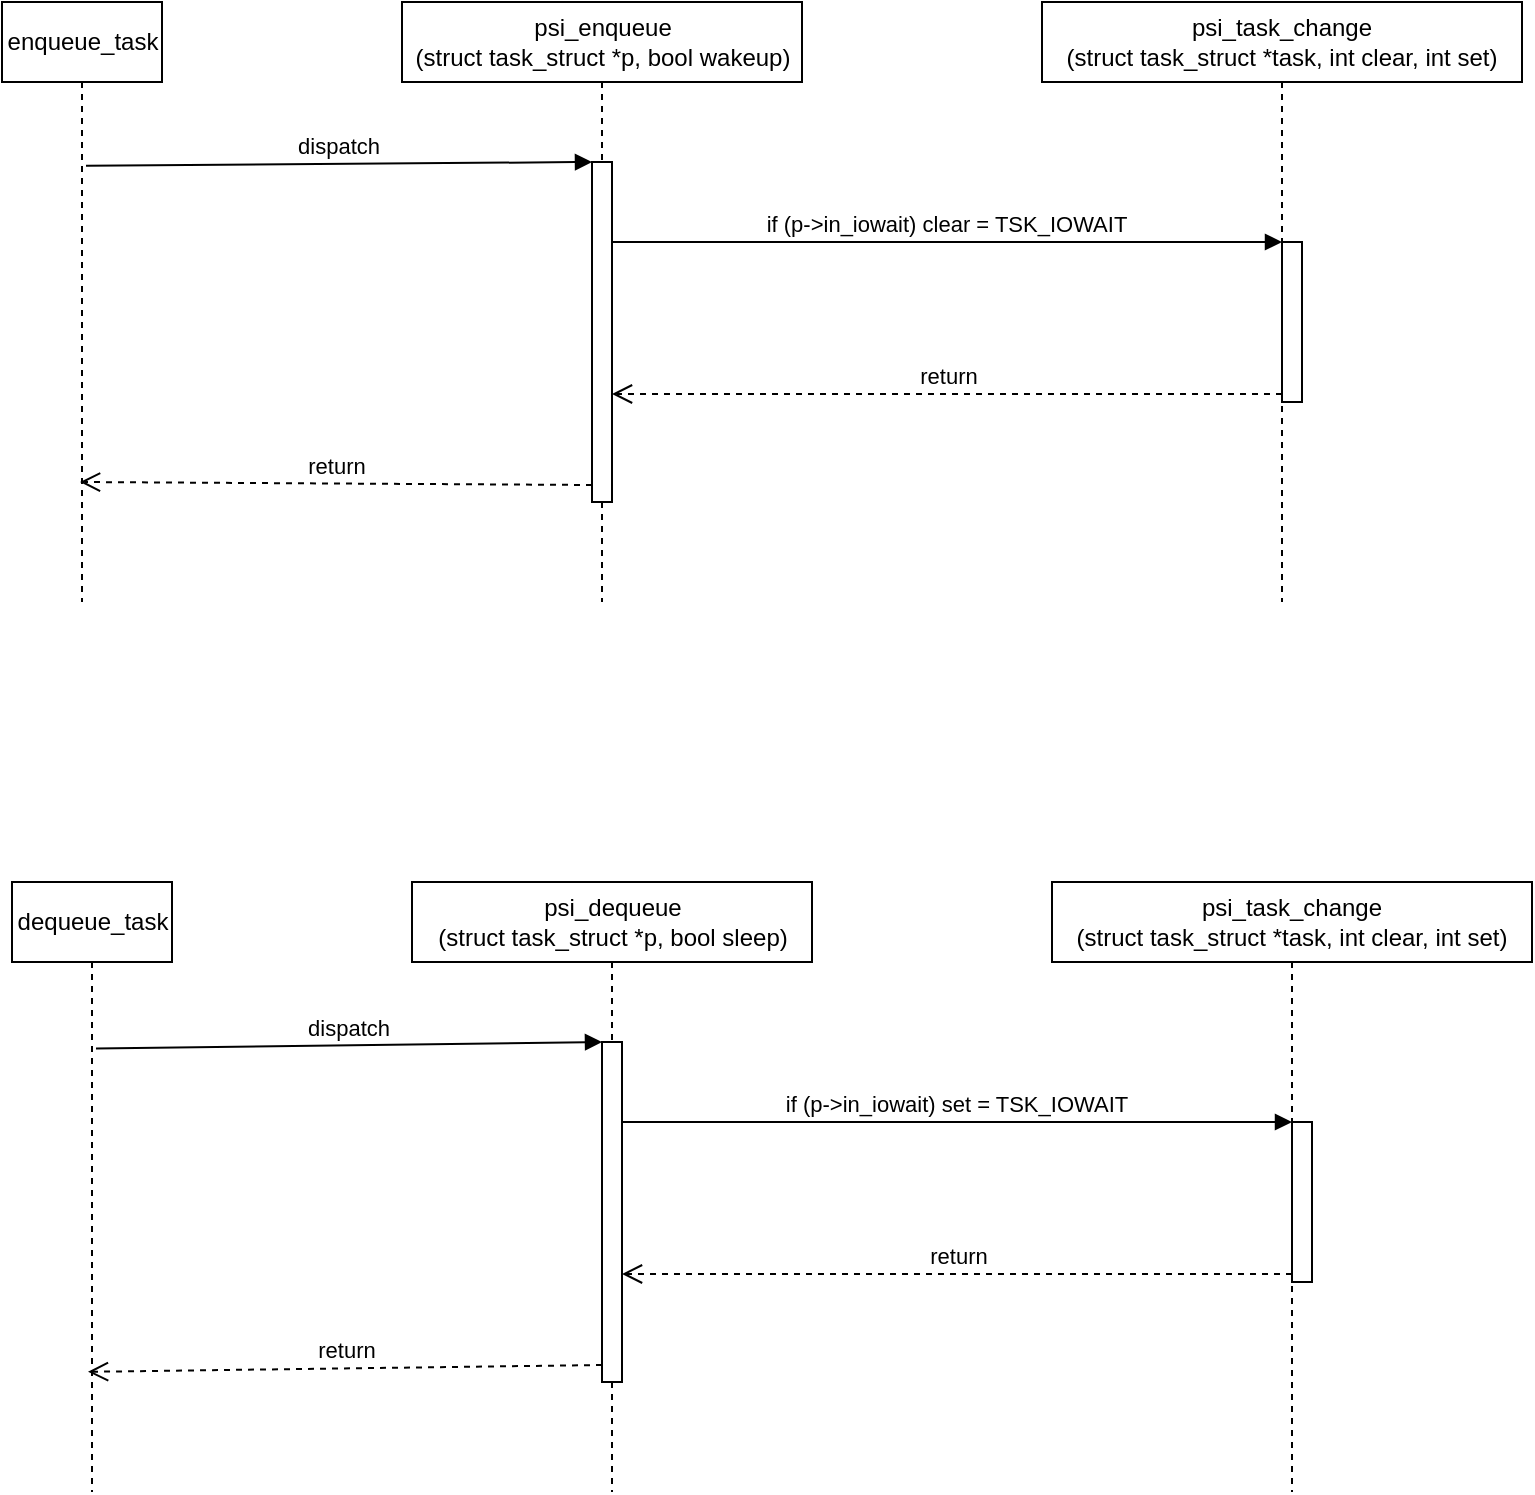 <mxfile version="11.1.1" type="device"><diagram id="ixr-ERJwMkMqnVtZAGOC" name="Page-1"><mxGraphModel dx="1102" dy="814" grid="1" gridSize="10" guides="1" tooltips="1" connect="1" arrows="1" fold="1" page="1" pageScale="1" pageWidth="850" pageHeight="1100" math="0" shadow="0"><root><mxCell id="0"/><mxCell id="1" parent="0"/><mxCell id="ONfX2dKn3sSW4zLMmQiU-6" value="psi_enqueue&lt;br&gt;(struct task_struct *p, bool wakeup)" style="html=1;points=[];perimeter=orthogonalPerimeter;shape=umlLifeline;participant=label;fontFamily=Helvetica;fontSize=12;fontColor=#000000;align=center;strokeColor=#000000;fillColor=#ffffff;recursiveResize=0;container=1;collapsible=0;" vertex="1" parent="1"><mxGeometry x="240" y="80" width="200" height="300" as="geometry"/></mxCell><mxCell id="ONfX2dKn3sSW4zLMmQiU-11" value="" style="html=1;points=[];perimeter=orthogonalPerimeter;" vertex="1" parent="ONfX2dKn3sSW4zLMmQiU-6"><mxGeometry x="95" y="80" width="10" height="170" as="geometry"/></mxCell><mxCell id="ONfX2dKn3sSW4zLMmQiU-5" value="enqueue_task" style="html=1;points=[];perimeter=orthogonalPerimeter;shape=umlLifeline;participant=label;fontFamily=Helvetica;fontSize=12;fontColor=#000000;align=center;strokeColor=#000000;fillColor=#ffffff;recursiveResize=0;container=1;collapsible=0;" vertex="1" parent="1"><mxGeometry x="40" y="80" width="80" height="300" as="geometry"/></mxCell><mxCell id="ONfX2dKn3sSW4zLMmQiU-7" value="psi_task_change&lt;br&gt;(struct task_struct *task, int clear, int set)" style="shape=umlLifeline;perimeter=lifelinePerimeter;whiteSpace=wrap;html=1;container=1;collapsible=0;recursiveResize=0;outlineConnect=0;" vertex="1" parent="1"><mxGeometry x="560" y="80" width="240" height="300" as="geometry"/></mxCell><mxCell id="ONfX2dKn3sSW4zLMmQiU-15" value="" style="html=1;points=[];perimeter=orthogonalPerimeter;" vertex="1" parent="ONfX2dKn3sSW4zLMmQiU-7"><mxGeometry x="120" y="120" width="10" height="80" as="geometry"/></mxCell><mxCell id="ONfX2dKn3sSW4zLMmQiU-12" value="dispatch" style="html=1;verticalAlign=bottom;endArrow=block;entryX=0;entryY=0;exitX=0.525;exitY=0.273;exitDx=0;exitDy=0;exitPerimeter=0;" edge="1" target="ONfX2dKn3sSW4zLMmQiU-11" parent="1" source="ONfX2dKn3sSW4zLMmQiU-5"><mxGeometry relative="1" as="geometry"><mxPoint x="530" y="210" as="sourcePoint"/></mxGeometry></mxCell><mxCell id="ONfX2dKn3sSW4zLMmQiU-13" value="return" style="html=1;verticalAlign=bottom;endArrow=open;dashed=1;endSize=8;exitX=0;exitY=0.95;" edge="1" source="ONfX2dKn3sSW4zLMmQiU-11" parent="1"><mxGeometry relative="1" as="geometry"><mxPoint x="79" y="320" as="targetPoint"/></mxGeometry></mxCell><mxCell id="ONfX2dKn3sSW4zLMmQiU-16" value="if (p-&amp;gt;in_iowait)&amp;nbsp;clear = TSK_IOWAIT" style="html=1;verticalAlign=bottom;endArrow=block;entryX=0;entryY=0;exitX=1;exitY=0.235;exitDx=0;exitDy=0;exitPerimeter=0;" edge="1" target="ONfX2dKn3sSW4zLMmQiU-15" parent="1" source="ONfX2dKn3sSW4zLMmQiU-11"><mxGeometry relative="1" as="geometry"><mxPoint x="610" y="240" as="sourcePoint"/></mxGeometry></mxCell><mxCell id="ONfX2dKn3sSW4zLMmQiU-17" value="return" style="html=1;verticalAlign=bottom;endArrow=open;dashed=1;endSize=8;exitX=0;exitY=0.95;" edge="1" source="ONfX2dKn3sSW4zLMmQiU-15" parent="1" target="ONfX2dKn3sSW4zLMmQiU-11"><mxGeometry relative="1" as="geometry"><mxPoint x="610" y="316" as="targetPoint"/></mxGeometry></mxCell><mxCell id="ONfX2dKn3sSW4zLMmQiU-18" value="psi_dequeue&lt;br&gt;(struct task_struct *p, bool sleep)" style="html=1;points=[];perimeter=orthogonalPerimeter;shape=umlLifeline;participant=label;fontFamily=Helvetica;fontSize=12;fontColor=#000000;align=center;strokeColor=#000000;fillColor=#ffffff;recursiveResize=0;container=1;collapsible=0;" vertex="1" parent="1"><mxGeometry x="245" y="520" width="200" height="305" as="geometry"/></mxCell><mxCell id="ONfX2dKn3sSW4zLMmQiU-19" value="" style="html=1;points=[];perimeter=orthogonalPerimeter;" vertex="1" parent="ONfX2dKn3sSW4zLMmQiU-18"><mxGeometry x="95" y="80" width="10" height="170" as="geometry"/></mxCell><mxCell id="ONfX2dKn3sSW4zLMmQiU-20" value="dequeue_task" style="html=1;points=[];perimeter=orthogonalPerimeter;shape=umlLifeline;participant=label;fontFamily=Helvetica;fontSize=12;fontColor=#000000;align=center;strokeColor=#000000;fillColor=#ffffff;recursiveResize=0;container=1;collapsible=0;" vertex="1" parent="1"><mxGeometry x="45" y="520" width="80" height="305" as="geometry"/></mxCell><mxCell id="ONfX2dKn3sSW4zLMmQiU-21" value="psi_task_change&lt;br&gt;(struct task_struct *task, int clear, int set)" style="shape=umlLifeline;perimeter=lifelinePerimeter;whiteSpace=wrap;html=1;container=1;collapsible=0;recursiveResize=0;outlineConnect=0;" vertex="1" parent="1"><mxGeometry x="565" y="520" width="240" height="305" as="geometry"/></mxCell><mxCell id="ONfX2dKn3sSW4zLMmQiU-22" value="" style="html=1;points=[];perimeter=orthogonalPerimeter;" vertex="1" parent="ONfX2dKn3sSW4zLMmQiU-21"><mxGeometry x="120" y="120" width="10" height="80" as="geometry"/></mxCell><mxCell id="ONfX2dKn3sSW4zLMmQiU-23" value="dispatch" style="html=1;verticalAlign=bottom;endArrow=block;entryX=0;entryY=0;exitX=0.525;exitY=0.273;exitDx=0;exitDy=0;exitPerimeter=0;" edge="1" parent="1" source="ONfX2dKn3sSW4zLMmQiU-20" target="ONfX2dKn3sSW4zLMmQiU-19"><mxGeometry relative="1" as="geometry"><mxPoint x="535" y="650" as="sourcePoint"/></mxGeometry></mxCell><mxCell id="ONfX2dKn3sSW4zLMmQiU-24" value="return" style="html=1;verticalAlign=bottom;endArrow=open;dashed=1;endSize=8;exitX=0;exitY=0.95;entryX=0.475;entryY=0.803;entryDx=0;entryDy=0;entryPerimeter=0;" edge="1" parent="1" source="ONfX2dKn3sSW4zLMmQiU-19" target="ONfX2dKn3sSW4zLMmQiU-20"><mxGeometry relative="1" as="geometry"><mxPoint x="535" y="726" as="targetPoint"/></mxGeometry></mxCell><mxCell id="ONfX2dKn3sSW4zLMmQiU-25" value="if (p-&amp;gt;in_iowait)&amp;nbsp;set = TSK_IOWAIT" style="html=1;verticalAlign=bottom;endArrow=block;entryX=0;entryY=0;exitX=1;exitY=0.235;exitDx=0;exitDy=0;exitPerimeter=0;" edge="1" parent="1" source="ONfX2dKn3sSW4zLMmQiU-19" target="ONfX2dKn3sSW4zLMmQiU-22"><mxGeometry relative="1" as="geometry"><mxPoint x="615" y="680" as="sourcePoint"/></mxGeometry></mxCell><mxCell id="ONfX2dKn3sSW4zLMmQiU-26" value="return" style="html=1;verticalAlign=bottom;endArrow=open;dashed=1;endSize=8;exitX=0;exitY=0.95;" edge="1" parent="1" source="ONfX2dKn3sSW4zLMmQiU-22" target="ONfX2dKn3sSW4zLMmQiU-19"><mxGeometry relative="1" as="geometry"><mxPoint x="615" y="756" as="targetPoint"/></mxGeometry></mxCell></root></mxGraphModel></diagram></mxfile>